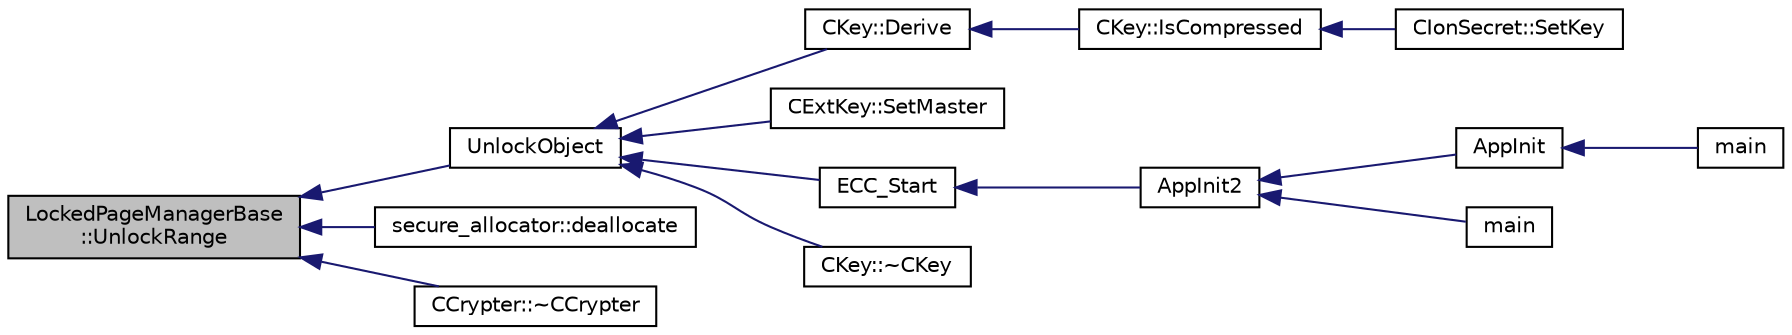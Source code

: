 digraph "LockedPageManagerBase::UnlockRange"
{
  edge [fontname="Helvetica",fontsize="10",labelfontname="Helvetica",labelfontsize="10"];
  node [fontname="Helvetica",fontsize="10",shape=record];
  rankdir="LR";
  Node25 [label="LockedPageManagerBase\l::UnlockRange",height=0.2,width=0.4,color="black", fillcolor="grey75", style="filled", fontcolor="black"];
  Node25 -> Node26 [dir="back",color="midnightblue",fontsize="10",style="solid",fontname="Helvetica"];
  Node26 [label="UnlockObject",height=0.2,width=0.4,color="black", fillcolor="white", style="filled",URL="$da/dfb/allocators_8h.html#a49577b8da0ecffd2fbc222896283004c"];
  Node26 -> Node27 [dir="back",color="midnightblue",fontsize="10",style="solid",fontname="Helvetica"];
  Node27 [label="CKey::Derive",height=0.2,width=0.4,color="black", fillcolor="white", style="filled",URL="$d2/d63/class_c_key.html#a5166e6f49c17c3ad47ac0fa89305307b"];
  Node27 -> Node28 [dir="back",color="midnightblue",fontsize="10",style="solid",fontname="Helvetica"];
  Node28 [label="CKey::IsCompressed",height=0.2,width=0.4,color="black", fillcolor="white", style="filled",URL="$d2/d63/class_c_key.html#a96b017433a65335775cf3807d73f85ce"];
  Node28 -> Node29 [dir="back",color="midnightblue",fontsize="10",style="solid",fontname="Helvetica"];
  Node29 [label="CIonSecret::SetKey",height=0.2,width=0.4,color="black", fillcolor="white", style="filled",URL="$d3/d88/class_c_ion_secret.html#af28cc32f79cc793418e810e8ae12e25e"];
  Node26 -> Node30 [dir="back",color="midnightblue",fontsize="10",style="solid",fontname="Helvetica"];
  Node30 [label="CExtKey::SetMaster",height=0.2,width=0.4,color="black", fillcolor="white", style="filled",URL="$d2/d6e/struct_c_ext_key.html#a8cd6ecafdd649082601d7eebbec79688"];
  Node26 -> Node31 [dir="back",color="midnightblue",fontsize="10",style="solid",fontname="Helvetica"];
  Node31 [label="ECC_Start",height=0.2,width=0.4,color="black", fillcolor="white", style="filled",URL="$de/de5/key_8h.html#a5ee69136607b1012d64a045ee44ccae2",tooltip="Initialize the elliptic curve support. "];
  Node31 -> Node32 [dir="back",color="midnightblue",fontsize="10",style="solid",fontname="Helvetica"];
  Node32 [label="AppInit2",height=0.2,width=0.4,color="black", fillcolor="white", style="filled",URL="$d8/dc0/init_8h.html#a1a4c1bfbf6ba1db77e988b89b9cadfd3",tooltip="Initialize ion. "];
  Node32 -> Node33 [dir="back",color="midnightblue",fontsize="10",style="solid",fontname="Helvetica"];
  Node33 [label="AppInit",height=0.2,width=0.4,color="black", fillcolor="white", style="filled",URL="$d4/d35/iond_8cpp.html#ac59316b767e6984e1285f0531275286b"];
  Node33 -> Node34 [dir="back",color="midnightblue",fontsize="10",style="solid",fontname="Helvetica"];
  Node34 [label="main",height=0.2,width=0.4,color="black", fillcolor="white", style="filled",URL="$d4/d35/iond_8cpp.html#a0ddf1224851353fc92bfbff6f499fa97"];
  Node32 -> Node35 [dir="back",color="midnightblue",fontsize="10",style="solid",fontname="Helvetica"];
  Node35 [label="main",height=0.2,width=0.4,color="black", fillcolor="white", style="filled",URL="$d5/d2d/ion_8cpp.html#a0ddf1224851353fc92bfbff6f499fa97"];
  Node26 -> Node36 [dir="back",color="midnightblue",fontsize="10",style="solid",fontname="Helvetica"];
  Node36 [label="CKey::~CKey",height=0.2,width=0.4,color="black", fillcolor="white", style="filled",URL="$d2/d63/class_c_key.html#a57d5b254748cef054c40f99c1c339147"];
  Node25 -> Node37 [dir="back",color="midnightblue",fontsize="10",style="solid",fontname="Helvetica"];
  Node37 [label="secure_allocator::deallocate",height=0.2,width=0.4,color="black", fillcolor="white", style="filled",URL="$d0/dce/structsecure__allocator.html#af86cc49185bd507b8b479e070d744eb0"];
  Node25 -> Node38 [dir="back",color="midnightblue",fontsize="10",style="solid",fontname="Helvetica"];
  Node38 [label="CCrypter::~CCrypter",height=0.2,width=0.4,color="black", fillcolor="white", style="filled",URL="$d7/d89/class_c_crypter.html#ac0dccc762fb60fe9605409232ebfaa0f"];
}

